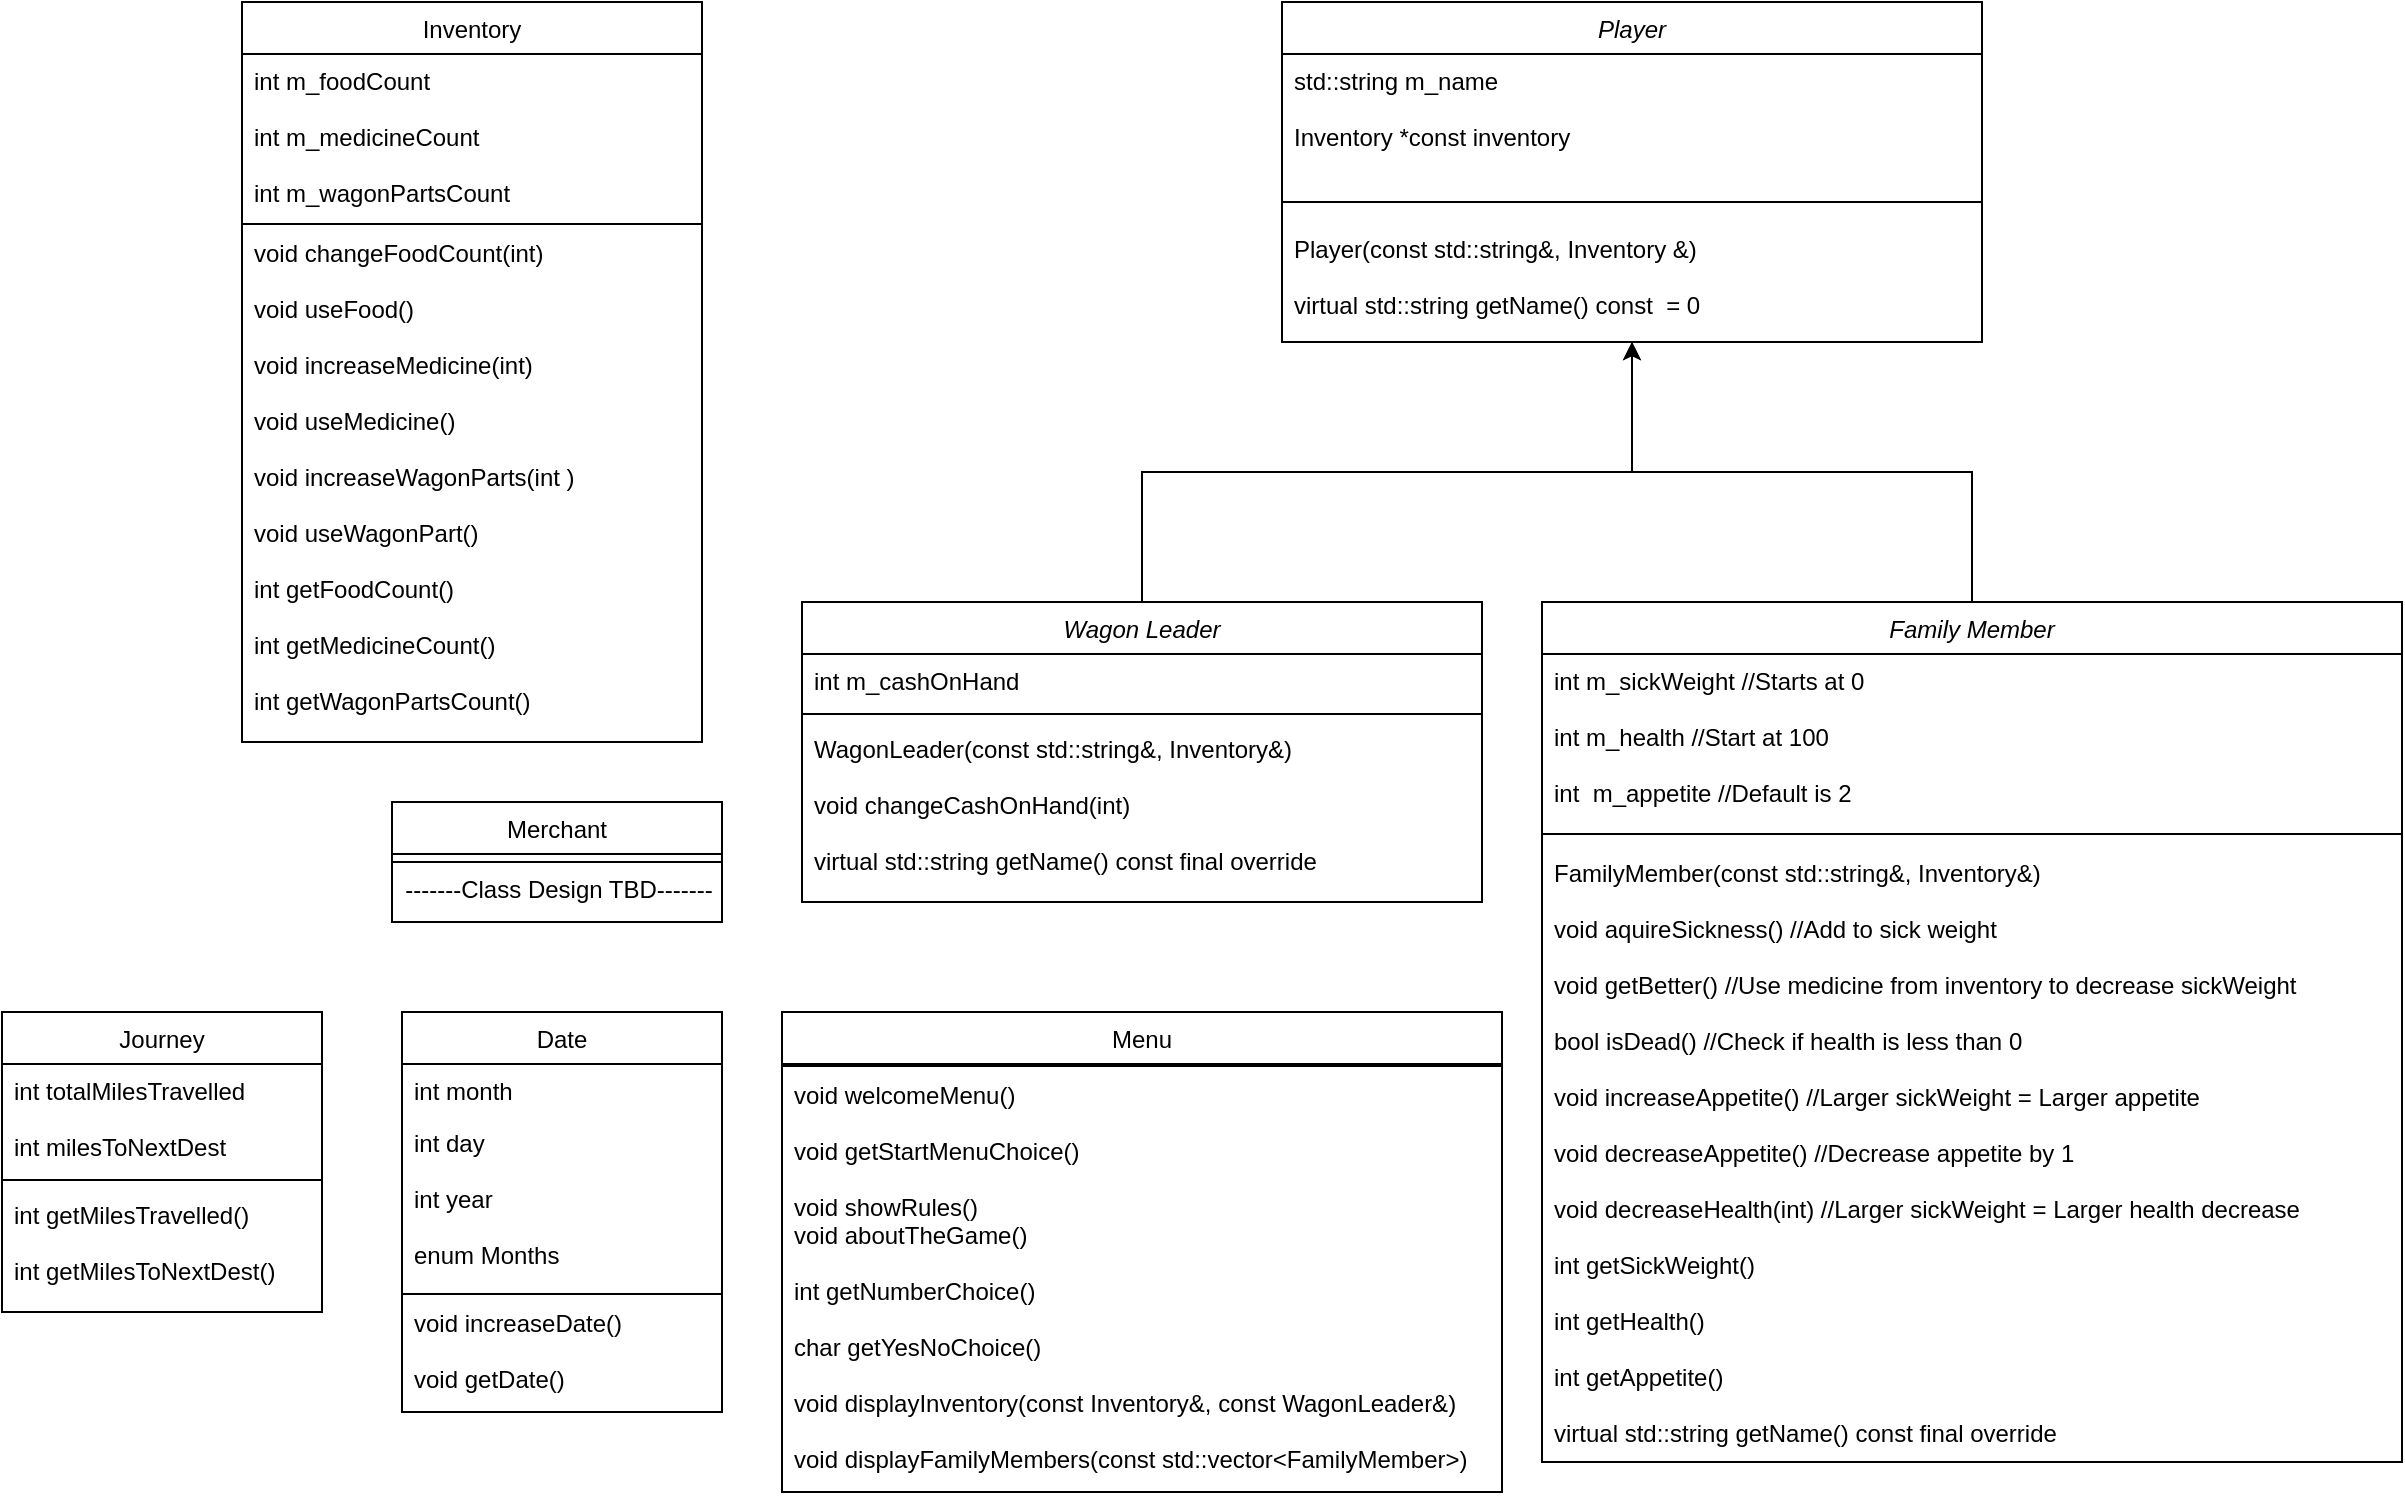 <mxfile version="12.8.1" type="github">
  <diagram id="C5RBs43oDa-KdzZeNtuy" name="Page-1">
    <mxGraphModel dx="2185" dy="2000" grid="1" gridSize="10" guides="1" tooltips="1" connect="1" arrows="1" fold="1" page="1" pageScale="1" pageWidth="827" pageHeight="1169" math="0" shadow="0">
      <root>
        <mxCell id="WIyWlLk6GJQsqaUBKTNV-0" />
        <mxCell id="WIyWlLk6GJQsqaUBKTNV-1" parent="WIyWlLk6GJQsqaUBKTNV-0" />
        <mxCell id="zkfFHV4jXpPFQw0GAbJ--0" value="Player" style="swimlane;fontStyle=2;align=center;verticalAlign=top;childLayout=stackLayout;horizontal=1;startSize=26;horizontalStack=0;resizeParent=1;resizeLast=0;collapsible=1;marginBottom=0;rounded=0;shadow=0;strokeWidth=1;" parent="WIyWlLk6GJQsqaUBKTNV-1" vertex="1">
          <mxGeometry x="340" y="-40" width="350" height="170" as="geometry">
            <mxRectangle x="230" y="140" width="160" height="26" as="alternateBounds" />
          </mxGeometry>
        </mxCell>
        <mxCell id="zkfFHV4jXpPFQw0GAbJ--1" value="std::string m_name&#xa;&#xa;Inventory *const inventory&#xa;" style="text;align=left;verticalAlign=top;spacingLeft=4;spacingRight=4;overflow=hidden;rotatable=0;points=[[0,0.5],[1,0.5]];portConstraint=eastwest;" parent="zkfFHV4jXpPFQw0GAbJ--0" vertex="1">
          <mxGeometry y="26" width="350" height="64" as="geometry" />
        </mxCell>
        <mxCell id="zkfFHV4jXpPFQw0GAbJ--4" value="" style="line;html=1;strokeWidth=1;align=left;verticalAlign=middle;spacingTop=-1;spacingLeft=3;spacingRight=3;rotatable=0;labelPosition=right;points=[];portConstraint=eastwest;" parent="zkfFHV4jXpPFQw0GAbJ--0" vertex="1">
          <mxGeometry y="90" width="350" height="20" as="geometry" />
        </mxCell>
        <mxCell id="LPH6ivnVHNcIVXCUG9c9-33" value="Player(const std::string&amp;, Inventory &amp;)&#xa;&#xa;virtual std::string getName() const  = 0" style="text;align=left;verticalAlign=top;spacingLeft=4;spacingRight=4;overflow=hidden;rotatable=0;points=[[0,0.5],[1,0.5]];portConstraint=eastwest;" parent="zkfFHV4jXpPFQw0GAbJ--0" vertex="1">
          <mxGeometry y="110" width="350" height="60" as="geometry" />
        </mxCell>
        <mxCell id="zkfFHV4jXpPFQw0GAbJ--6" value="Inventory" style="swimlane;fontStyle=0;align=center;verticalAlign=top;childLayout=stackLayout;horizontal=1;startSize=26;horizontalStack=0;resizeParent=1;resizeLast=0;collapsible=1;marginBottom=0;rounded=0;shadow=0;strokeWidth=1;" parent="WIyWlLk6GJQsqaUBKTNV-1" vertex="1">
          <mxGeometry x="-180" y="-40" width="230" height="370" as="geometry">
            <mxRectangle x="130" y="380" width="160" height="26" as="alternateBounds" />
          </mxGeometry>
        </mxCell>
        <mxCell id="zkfFHV4jXpPFQw0GAbJ--8" value="int m_foodCount" style="text;align=left;verticalAlign=top;spacingLeft=4;spacingRight=4;overflow=hidden;rotatable=0;points=[[0,0.5],[1,0.5]];portConstraint=eastwest;rounded=0;shadow=0;html=0;" parent="zkfFHV4jXpPFQw0GAbJ--6" vertex="1">
          <mxGeometry y="26" width="230" height="28" as="geometry" />
        </mxCell>
        <mxCell id="LPH6ivnVHNcIVXCUG9c9-8" value="int m_medicineCount&#xa;&#xa;int m_wagonPartsCount&#xa;" style="text;align=left;verticalAlign=top;spacingLeft=4;spacingRight=4;overflow=hidden;rotatable=0;points=[[0,0.5],[1,0.5]];portConstraint=eastwest;rounded=0;shadow=0;html=0;" parent="zkfFHV4jXpPFQw0GAbJ--6" vertex="1">
          <mxGeometry y="54" width="230" height="56" as="geometry" />
        </mxCell>
        <mxCell id="zkfFHV4jXpPFQw0GAbJ--9" value="" style="line;html=1;strokeWidth=1;align=left;verticalAlign=middle;spacingTop=-1;spacingLeft=3;spacingRight=3;rotatable=0;labelPosition=right;points=[];portConstraint=eastwest;" parent="zkfFHV4jXpPFQw0GAbJ--6" vertex="1">
          <mxGeometry y="110" width="230" height="2" as="geometry" />
        </mxCell>
        <mxCell id="zkfFHV4jXpPFQw0GAbJ--10" value="void changeFoodCount(int)&#xa;&#xa;void useFood()&#xa;&#xa;void increaseMedicine(int)&#xa;&#xa;void useMedicine()&#xa;&#xa;void increaseWagonParts(int )&#xa;&#xa;void useWagonPart()&#xa;&#xa;int getFoodCount()&#xa;&#xa;int getMedicineCount()&#xa;&#xa;int getWagonPartsCount()&#xa;" style="text;align=left;verticalAlign=top;spacingLeft=4;spacingRight=4;overflow=hidden;rotatable=0;points=[[0,0.5],[1,0.5]];portConstraint=eastwest;fontStyle=0" parent="zkfFHV4jXpPFQw0GAbJ--6" vertex="1">
          <mxGeometry y="112" width="230" height="258" as="geometry" />
        </mxCell>
        <mxCell id="zkfFHV4jXpPFQw0GAbJ--13" value="Journey" style="swimlane;fontStyle=0;align=center;verticalAlign=top;childLayout=stackLayout;horizontal=1;startSize=26;horizontalStack=0;resizeParent=1;resizeLast=0;collapsible=1;marginBottom=0;rounded=0;shadow=0;strokeWidth=1;" parent="WIyWlLk6GJQsqaUBKTNV-1" vertex="1">
          <mxGeometry x="-300" y="465" width="160" height="150" as="geometry">
            <mxRectangle x="340" y="380" width="170" height="26" as="alternateBounds" />
          </mxGeometry>
        </mxCell>
        <mxCell id="zkfFHV4jXpPFQw0GAbJ--14" value="int totalMilesTravelled&#xa;&#xa;int milesToNextDest&#xa;" style="text;align=left;verticalAlign=top;spacingLeft=4;spacingRight=4;overflow=hidden;rotatable=0;points=[[0,0.5],[1,0.5]];portConstraint=eastwest;" parent="zkfFHV4jXpPFQw0GAbJ--13" vertex="1">
          <mxGeometry y="26" width="160" height="54" as="geometry" />
        </mxCell>
        <mxCell id="zkfFHV4jXpPFQw0GAbJ--15" value="" style="line;html=1;strokeWidth=1;align=left;verticalAlign=middle;spacingTop=-1;spacingLeft=3;spacingRight=3;rotatable=0;labelPosition=right;points=[];portConstraint=eastwest;" parent="zkfFHV4jXpPFQw0GAbJ--13" vertex="1">
          <mxGeometry y="80" width="160" height="8" as="geometry" />
        </mxCell>
        <mxCell id="LPH6ivnVHNcIVXCUG9c9-10" value="int getMilesTravelled()&#xa;&#xa;int getMilesToNextDest()" style="text;align=left;verticalAlign=top;spacingLeft=4;spacingRight=4;overflow=hidden;rotatable=0;points=[[0,0.5],[1,0.5]];portConstraint=eastwest;" parent="zkfFHV4jXpPFQw0GAbJ--13" vertex="1">
          <mxGeometry y="88" width="160" height="62" as="geometry" />
        </mxCell>
        <mxCell id="LPH6ivnVHNcIVXCUG9c9-22" style="edgeStyle=orthogonalEdgeStyle;rounded=0;orthogonalLoop=1;jettySize=auto;html=1;exitX=0.5;exitY=0;exitDx=0;exitDy=0;entryX=0.5;entryY=1;entryDx=0;entryDy=0;" parent="WIyWlLk6GJQsqaUBKTNV-1" source="LPH6ivnVHNcIVXCUG9c9-12" target="zkfFHV4jXpPFQw0GAbJ--0" edge="1">
          <mxGeometry relative="1" as="geometry" />
        </mxCell>
        <mxCell id="LPH6ivnVHNcIVXCUG9c9-12" value="Wagon Leader" style="swimlane;fontStyle=2;align=center;verticalAlign=top;childLayout=stackLayout;horizontal=1;startSize=26;horizontalStack=0;resizeParent=1;resizeLast=0;collapsible=1;marginBottom=0;rounded=0;shadow=0;strokeWidth=1;" parent="WIyWlLk6GJQsqaUBKTNV-1" vertex="1">
          <mxGeometry x="100" y="260" width="340" height="150" as="geometry">
            <mxRectangle x="230" y="140" width="160" height="26" as="alternateBounds" />
          </mxGeometry>
        </mxCell>
        <mxCell id="LPH6ivnVHNcIVXCUG9c9-13" value="int m_cashOnHand" style="text;align=left;verticalAlign=top;spacingLeft=4;spacingRight=4;overflow=hidden;rotatable=0;points=[[0,0.5],[1,0.5]];portConstraint=eastwest;" parent="LPH6ivnVHNcIVXCUG9c9-12" vertex="1">
          <mxGeometry y="26" width="340" height="26" as="geometry" />
        </mxCell>
        <mxCell id="LPH6ivnVHNcIVXCUG9c9-16" value="" style="line;html=1;strokeWidth=1;align=left;verticalAlign=middle;spacingTop=-1;spacingLeft=3;spacingRight=3;rotatable=0;labelPosition=right;points=[];portConstraint=eastwest;" parent="LPH6ivnVHNcIVXCUG9c9-12" vertex="1">
          <mxGeometry y="52" width="340" height="8" as="geometry" />
        </mxCell>
        <mxCell id="LPH6ivnVHNcIVXCUG9c9-17" value="WagonLeader(const std::string&amp;, Inventory&amp;)&#xa;&#xa;void changeCashOnHand(int)&#xa;&#xa;virtual std::string getName() const final override&#xa;" style="text;align=left;verticalAlign=top;spacingLeft=4;spacingRight=4;overflow=hidden;rotatable=0;points=[[0,0.5],[1,0.5]];portConstraint=eastwest;rounded=0;shadow=0;html=0;" parent="LPH6ivnVHNcIVXCUG9c9-12" vertex="1">
          <mxGeometry y="60" width="340" height="90" as="geometry" />
        </mxCell>
        <mxCell id="LPH6ivnVHNcIVXCUG9c9-31" style="edgeStyle=orthogonalEdgeStyle;rounded=0;orthogonalLoop=1;jettySize=auto;html=1;exitX=0.5;exitY=0;exitDx=0;exitDy=0;entryX=0.5;entryY=1;entryDx=0;entryDy=0;" parent="WIyWlLk6GJQsqaUBKTNV-1" source="LPH6ivnVHNcIVXCUG9c9-23" target="zkfFHV4jXpPFQw0GAbJ--0" edge="1">
          <mxGeometry relative="1" as="geometry" />
        </mxCell>
        <mxCell id="LPH6ivnVHNcIVXCUG9c9-23" value="Family Member" style="swimlane;fontStyle=2;align=center;verticalAlign=top;childLayout=stackLayout;horizontal=1;startSize=26;horizontalStack=0;resizeParent=1;resizeLast=0;collapsible=1;marginBottom=0;rounded=0;shadow=0;strokeWidth=1;" parent="WIyWlLk6GJQsqaUBKTNV-1" vertex="1">
          <mxGeometry x="470" y="260" width="430" height="430" as="geometry">
            <mxRectangle x="230" y="140" width="160" height="26" as="alternateBounds" />
          </mxGeometry>
        </mxCell>
        <mxCell id="LPH6ivnVHNcIVXCUG9c9-29" value="int m_sickWeight //Starts at 0&#xa;&#xa;int m_health //Start at 100&#xa;&#xa;int  m_appetite //Default is 2&#xa;" style="text;align=left;verticalAlign=top;spacingLeft=4;spacingRight=4;overflow=hidden;rotatable=0;points=[[0,0.5],[1,0.5]];portConstraint=eastwest;" parent="LPH6ivnVHNcIVXCUG9c9-23" vertex="1">
          <mxGeometry y="26" width="430" height="84" as="geometry" />
        </mxCell>
        <mxCell id="LPH6ivnVHNcIVXCUG9c9-25" value="" style="line;html=1;strokeWidth=1;align=left;verticalAlign=middle;spacingTop=-1;spacingLeft=3;spacingRight=3;rotatable=0;labelPosition=right;points=[];portConstraint=eastwest;" parent="LPH6ivnVHNcIVXCUG9c9-23" vertex="1">
          <mxGeometry y="110" width="430" height="12" as="geometry" />
        </mxCell>
        <mxCell id="LPH6ivnVHNcIVXCUG9c9-28" value="FamilyMember(const std::string&amp;, Inventory&amp;)&#xa;&#xa;void aquireSickness() //Add to sick weight&#xa;&#xa;void getBetter() //Use medicine from inventory to decrease sickWeight&#xa;&#xa;bool isDead() //Check if health is less than 0&#xa;&#xa;void increaseAppetite() //Larger sickWeight = Larger appetite&#xa;&#xa;void decreaseAppetite() //Decrease appetite by 1&#xa;&#xa;void decreaseHealth(int) //Larger sickWeight = Larger health decrease&#xa;&#xa;int getSickWeight()&#xa;&#xa;int getHealth()&#xa;&#xa;int getAppetite()&#xa;&#xa;virtual std::string getName() const final override&#xa;" style="text;align=left;verticalAlign=top;spacingLeft=4;spacingRight=4;overflow=hidden;rotatable=0;points=[[0,0.5],[1,0.5]];portConstraint=eastwest;" parent="LPH6ivnVHNcIVXCUG9c9-23" vertex="1">
          <mxGeometry y="122" width="430" height="308" as="geometry" />
        </mxCell>
        <mxCell id="LPH6ivnVHNcIVXCUG9c9-34" value="Date" style="swimlane;fontStyle=0;align=center;verticalAlign=top;childLayout=stackLayout;horizontal=1;startSize=26;horizontalStack=0;resizeParent=1;resizeLast=0;collapsible=1;marginBottom=0;rounded=0;shadow=0;strokeWidth=1;" parent="WIyWlLk6GJQsqaUBKTNV-1" vertex="1">
          <mxGeometry x="-100" y="465" width="160" height="200" as="geometry">
            <mxRectangle x="130" y="380" width="160" height="26" as="alternateBounds" />
          </mxGeometry>
        </mxCell>
        <mxCell id="LPH6ivnVHNcIVXCUG9c9-35" value="int month" style="text;align=left;verticalAlign=top;spacingLeft=4;spacingRight=4;overflow=hidden;rotatable=0;points=[[0,0.5],[1,0.5]];portConstraint=eastwest;" parent="LPH6ivnVHNcIVXCUG9c9-34" vertex="1">
          <mxGeometry y="26" width="160" height="26" as="geometry" />
        </mxCell>
        <mxCell id="LPH6ivnVHNcIVXCUG9c9-36" value="int day" style="text;align=left;verticalAlign=top;spacingLeft=4;spacingRight=4;overflow=hidden;rotatable=0;points=[[0,0.5],[1,0.5]];portConstraint=eastwest;rounded=0;shadow=0;html=0;" parent="LPH6ivnVHNcIVXCUG9c9-34" vertex="1">
          <mxGeometry y="52" width="160" height="28" as="geometry" />
        </mxCell>
        <mxCell id="LPH6ivnVHNcIVXCUG9c9-37" value="int year&#xa;&#xa;enum Months&#xa;" style="text;align=left;verticalAlign=top;spacingLeft=4;spacingRight=4;overflow=hidden;rotatable=0;points=[[0,0.5],[1,0.5]];portConstraint=eastwest;rounded=0;shadow=0;html=0;" parent="LPH6ivnVHNcIVXCUG9c9-34" vertex="1">
          <mxGeometry y="80" width="160" height="60" as="geometry" />
        </mxCell>
        <mxCell id="LPH6ivnVHNcIVXCUG9c9-38" value="" style="line;html=1;strokeWidth=1;align=left;verticalAlign=middle;spacingTop=-1;spacingLeft=3;spacingRight=3;rotatable=0;labelPosition=right;points=[];portConstraint=eastwest;" parent="LPH6ivnVHNcIVXCUG9c9-34" vertex="1">
          <mxGeometry y="140" width="160" height="2" as="geometry" />
        </mxCell>
        <mxCell id="LPH6ivnVHNcIVXCUG9c9-39" value="void increaseDate()&#xa;&#xa;void getDate()&#xa;" style="text;align=left;verticalAlign=top;spacingLeft=4;spacingRight=4;overflow=hidden;rotatable=0;points=[[0,0.5],[1,0.5]];portConstraint=eastwest;fontStyle=0" parent="LPH6ivnVHNcIVXCUG9c9-34" vertex="1">
          <mxGeometry y="142" width="160" height="58" as="geometry" />
        </mxCell>
        <mxCell id="ujdBgQ368yUOR3aBqQAS-1" value="Menu" style="swimlane;fontStyle=0;align=center;verticalAlign=top;childLayout=stackLayout;horizontal=1;startSize=26;horizontalStack=0;resizeParent=1;resizeLast=0;collapsible=1;marginBottom=0;rounded=0;shadow=0;strokeWidth=1;" parent="WIyWlLk6GJQsqaUBKTNV-1" vertex="1">
          <mxGeometry x="90" y="465" width="360" height="240" as="geometry">
            <mxRectangle x="130" y="380" width="160" height="26" as="alternateBounds" />
          </mxGeometry>
        </mxCell>
        <mxCell id="ujdBgQ368yUOR3aBqQAS-5" value="" style="line;html=1;strokeWidth=1;align=left;verticalAlign=middle;spacingTop=-1;spacingLeft=3;spacingRight=3;rotatable=0;labelPosition=right;points=[];portConstraint=eastwest;" parent="ujdBgQ368yUOR3aBqQAS-1" vertex="1">
          <mxGeometry y="26" width="360" height="2" as="geometry" />
        </mxCell>
        <mxCell id="ujdBgQ368yUOR3aBqQAS-6" value="void welcomeMenu()&#xa;&#xa;void getStartMenuChoice()&#xa;&#xa;void showRules()&#xa;void aboutTheGame()&#xa;&#xa;int getNumberChoice()&#xa;&#xa;char getYesNoChoice()&#xa;&#xa;void displayInventory(const Inventory&amp;, const WagonLeader&amp;)&#xa;&#xa;void displayFamilyMembers(const std::vector&lt;FamilyMember&gt;)" style="text;align=left;verticalAlign=top;spacingLeft=4;spacingRight=4;overflow=hidden;rotatable=0;points=[[0,0.5],[1,0.5]];portConstraint=eastwest;fontStyle=0" parent="ujdBgQ368yUOR3aBqQAS-1" vertex="1">
          <mxGeometry y="28" width="360" height="212" as="geometry" />
        </mxCell>
        <mxCell id="qpaxWj9XqAbvFiFtiaoC-0" value="Merchant" style="swimlane;fontStyle=0;align=center;verticalAlign=top;childLayout=stackLayout;horizontal=1;startSize=26;horizontalStack=0;resizeParent=1;resizeLast=0;collapsible=1;marginBottom=0;rounded=0;shadow=0;strokeWidth=1;" vertex="1" parent="WIyWlLk6GJQsqaUBKTNV-1">
          <mxGeometry x="-105" y="360" width="165" height="60" as="geometry">
            <mxRectangle x="340" y="380" width="170" height="26" as="alternateBounds" />
          </mxGeometry>
        </mxCell>
        <mxCell id="qpaxWj9XqAbvFiFtiaoC-2" value="" style="line;html=1;strokeWidth=1;align=left;verticalAlign=middle;spacingTop=-1;spacingLeft=3;spacingRight=3;rotatable=0;labelPosition=right;points=[];portConstraint=eastwest;" vertex="1" parent="qpaxWj9XqAbvFiFtiaoC-0">
          <mxGeometry y="26" width="165" height="8" as="geometry" />
        </mxCell>
        <mxCell id="qpaxWj9XqAbvFiFtiaoC-6" value="-------Class Design TBD-------" style="text;html=1;align=center;verticalAlign=middle;resizable=0;points=[];autosize=1;" vertex="1" parent="qpaxWj9XqAbvFiFtiaoC-0">
          <mxGeometry y="34" width="165" height="20" as="geometry" />
        </mxCell>
      </root>
    </mxGraphModel>
  </diagram>
</mxfile>
